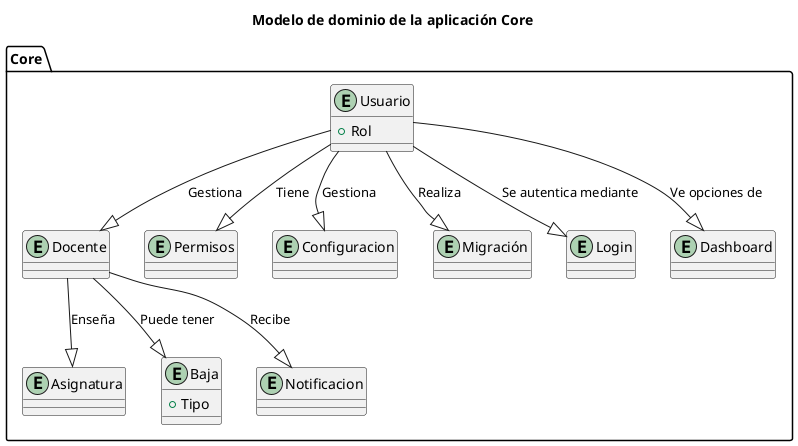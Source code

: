 @startuml ModeloDominioCore
title Modelo de dominio de la aplicación Core
PACKAGE "Core" {

    ENTITY "Usuario" {
        +Rol
    }
    ENTITY "Docente"
    ENTITY "Permisos"
    ENTITY "Asignatura"
    ENTITY "Baja" {
        +Tipo
    }
    ENTITY "Notificacion"
    ENTITY "Configuracion"
    ENTITY "Migración"
    ENTITY "Login"
    ENTITY "Dashboard"

    Usuario --|> Login : "Se autentica mediante"
    Usuario --|> Dashboard : "Ve opciones de"
    Usuario --|> Docente : "Gestiona"
    Usuario --|> Permisos : "Tiene"
    Docente --|> Asignatura : "Enseña"
    Docente --|> Baja : "Puede tener"
    Docente --|> Notificacion : "Recibe"
    Usuario --|> Configuracion : "Gestiona"
    Usuario --|> Migración : "Realiza"
}
@enduml
